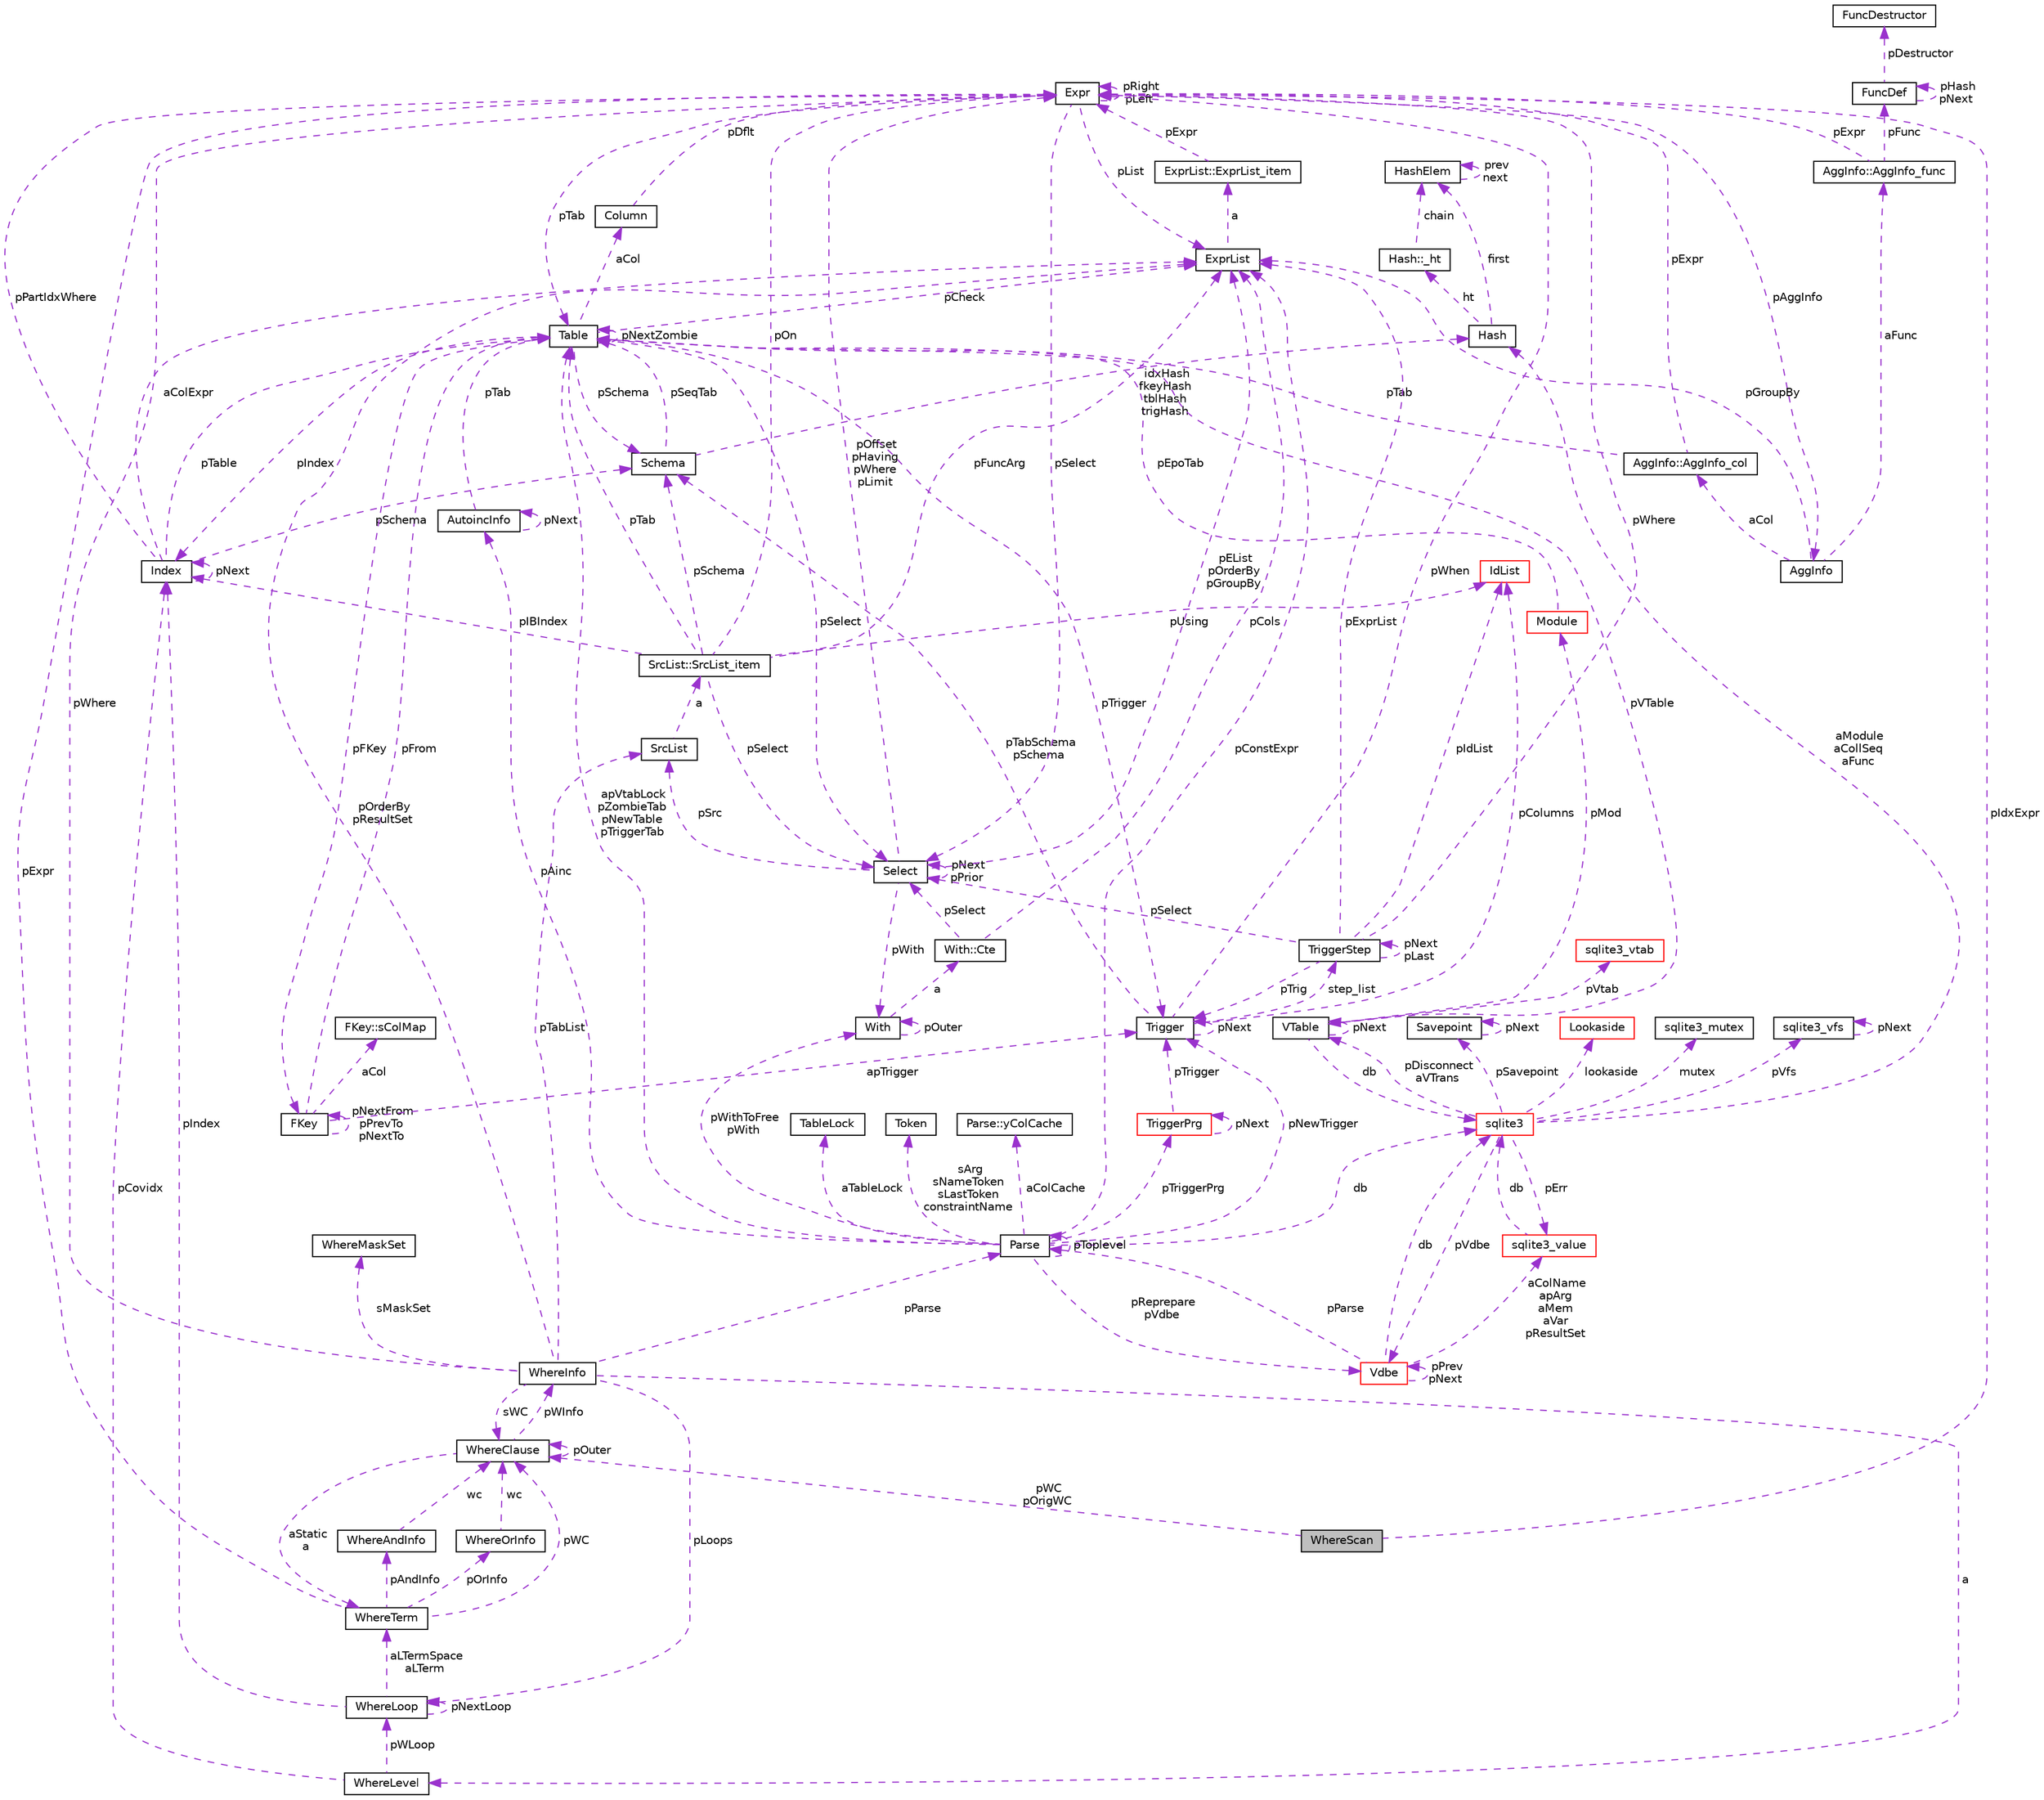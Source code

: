 digraph "WhereScan"
{
  edge [fontname="Helvetica",fontsize="10",labelfontname="Helvetica",labelfontsize="10"];
  node [fontname="Helvetica",fontsize="10",shape=record];
  Node1 [label="WhereScan",height=0.2,width=0.4,color="black", fillcolor="grey75", style="filled", fontcolor="black"];
  Node2 -> Node1 [dir="back",color="darkorchid3",fontsize="10",style="dashed",label=" pIdxExpr" ,fontname="Helvetica"];
  Node2 [label="Expr",height=0.2,width=0.4,color="black", fillcolor="white", style="filled",URL="$structExpr.html"];
  Node3 -> Node2 [dir="back",color="darkorchid3",fontsize="10",style="dashed",label=" pAggInfo" ,fontname="Helvetica"];
  Node3 [label="AggInfo",height=0.2,width=0.4,color="black", fillcolor="white", style="filled",URL="$structAggInfo.html"];
  Node4 -> Node3 [dir="back",color="darkorchid3",fontsize="10",style="dashed",label=" aCol" ,fontname="Helvetica"];
  Node4 [label="AggInfo::AggInfo_col",height=0.2,width=0.4,color="black", fillcolor="white", style="filled",URL="$structAggInfo_1_1AggInfo__col.html"];
  Node2 -> Node4 [dir="back",color="darkorchid3",fontsize="10",style="dashed",label=" pExpr" ,fontname="Helvetica"];
  Node5 -> Node4 [dir="back",color="darkorchid3",fontsize="10",style="dashed",label=" pTab" ,fontname="Helvetica"];
  Node5 [label="Table",height=0.2,width=0.4,color="black", fillcolor="white", style="filled",URL="$structTable.html"];
  Node6 -> Node5 [dir="back",color="darkorchid3",fontsize="10",style="dashed",label=" pSchema" ,fontname="Helvetica"];
  Node6 [label="Schema",height=0.2,width=0.4,color="black", fillcolor="white", style="filled",URL="$structSchema.html"];
  Node5 -> Node6 [dir="back",color="darkorchid3",fontsize="10",style="dashed",label=" pSeqTab" ,fontname="Helvetica"];
  Node7 -> Node6 [dir="back",color="darkorchid3",fontsize="10",style="dashed",label=" idxHash\nfkeyHash\ntblHash\ntrigHash" ,fontname="Helvetica"];
  Node7 [label="Hash",height=0.2,width=0.4,color="black", fillcolor="white", style="filled",URL="$structHash.html"];
  Node8 -> Node7 [dir="back",color="darkorchid3",fontsize="10",style="dashed",label=" ht" ,fontname="Helvetica"];
  Node8 [label="Hash::_ht",height=0.2,width=0.4,color="black", fillcolor="white", style="filled",URL="$structHash_1_1__ht.html"];
  Node9 -> Node8 [dir="back",color="darkorchid3",fontsize="10",style="dashed",label=" chain" ,fontname="Helvetica"];
  Node9 [label="HashElem",height=0.2,width=0.4,color="black", fillcolor="white", style="filled",URL="$structHashElem.html"];
  Node9 -> Node9 [dir="back",color="darkorchid3",fontsize="10",style="dashed",label=" prev\nnext" ,fontname="Helvetica"];
  Node9 -> Node7 [dir="back",color="darkorchid3",fontsize="10",style="dashed",label=" first" ,fontname="Helvetica"];
  Node10 -> Node5 [dir="back",color="darkorchid3",fontsize="10",style="dashed",label=" aCol" ,fontname="Helvetica"];
  Node10 [label="Column",height=0.2,width=0.4,color="black", fillcolor="white", style="filled",URL="$structColumn.html"];
  Node2 -> Node10 [dir="back",color="darkorchid3",fontsize="10",style="dashed",label=" pDflt" ,fontname="Helvetica"];
  Node11 -> Node5 [dir="back",color="darkorchid3",fontsize="10",style="dashed",label=" pFKey" ,fontname="Helvetica"];
  Node11 [label="FKey",height=0.2,width=0.4,color="black", fillcolor="white", style="filled",URL="$structFKey.html"];
  Node12 -> Node11 [dir="back",color="darkorchid3",fontsize="10",style="dashed",label=" aCol" ,fontname="Helvetica"];
  Node12 [label="FKey::sColMap",height=0.2,width=0.4,color="black", fillcolor="white", style="filled",URL="$structFKey_1_1sColMap.html"];
  Node11 -> Node11 [dir="back",color="darkorchid3",fontsize="10",style="dashed",label=" pNextFrom\npPrevTo\npNextTo" ,fontname="Helvetica"];
  Node5 -> Node11 [dir="back",color="darkorchid3",fontsize="10",style="dashed",label=" pFrom" ,fontname="Helvetica"];
  Node13 -> Node11 [dir="back",color="darkorchid3",fontsize="10",style="dashed",label=" apTrigger" ,fontname="Helvetica"];
  Node13 [label="Trigger",height=0.2,width=0.4,color="black", fillcolor="white", style="filled",URL="$structTrigger.html"];
  Node14 -> Node13 [dir="back",color="darkorchid3",fontsize="10",style="dashed",label=" step_list" ,fontname="Helvetica"];
  Node14 [label="TriggerStep",height=0.2,width=0.4,color="black", fillcolor="white", style="filled",URL="$structTriggerStep.html"];
  Node14 -> Node14 [dir="back",color="darkorchid3",fontsize="10",style="dashed",label=" pNext\npLast" ,fontname="Helvetica"];
  Node2 -> Node14 [dir="back",color="darkorchid3",fontsize="10",style="dashed",label=" pWhere" ,fontname="Helvetica"];
  Node15 -> Node14 [dir="back",color="darkorchid3",fontsize="10",style="dashed",label=" pIdList" ,fontname="Helvetica"];
  Node15 [label="IdList",height=0.2,width=0.4,color="red", fillcolor="white", style="filled",URL="$structIdList.html"];
  Node16 -> Node14 [dir="back",color="darkorchid3",fontsize="10",style="dashed",label=" pSelect" ,fontname="Helvetica"];
  Node16 [label="Select",height=0.2,width=0.4,color="black", fillcolor="white", style="filled",URL="$structSelect.html"];
  Node2 -> Node16 [dir="back",color="darkorchid3",fontsize="10",style="dashed",label=" pOffset\npHaving\npWhere\npLimit" ,fontname="Helvetica"];
  Node17 -> Node16 [dir="back",color="darkorchid3",fontsize="10",style="dashed",label=" pWith" ,fontname="Helvetica"];
  Node17 [label="With",height=0.2,width=0.4,color="black", fillcolor="white", style="filled",URL="$structWith.html"];
  Node18 -> Node17 [dir="back",color="darkorchid3",fontsize="10",style="dashed",label=" a" ,fontname="Helvetica"];
  Node18 [label="With::Cte",height=0.2,width=0.4,color="black", fillcolor="white", style="filled",URL="$structWith_1_1Cte.html"];
  Node16 -> Node18 [dir="back",color="darkorchid3",fontsize="10",style="dashed",label=" pSelect" ,fontname="Helvetica"];
  Node19 -> Node18 [dir="back",color="darkorchid3",fontsize="10",style="dashed",label=" pCols" ,fontname="Helvetica"];
  Node19 [label="ExprList",height=0.2,width=0.4,color="black", fillcolor="white", style="filled",URL="$structExprList.html"];
  Node20 -> Node19 [dir="back",color="darkorchid3",fontsize="10",style="dashed",label=" a" ,fontname="Helvetica"];
  Node20 [label="ExprList::ExprList_item",height=0.2,width=0.4,color="black", fillcolor="white", style="filled",URL="$structExprList_1_1ExprList__item.html"];
  Node2 -> Node20 [dir="back",color="darkorchid3",fontsize="10",style="dashed",label=" pExpr" ,fontname="Helvetica"];
  Node17 -> Node17 [dir="back",color="darkorchid3",fontsize="10",style="dashed",label=" pOuter" ,fontname="Helvetica"];
  Node16 -> Node16 [dir="back",color="darkorchid3",fontsize="10",style="dashed",label=" pNext\npPrior" ,fontname="Helvetica"];
  Node21 -> Node16 [dir="back",color="darkorchid3",fontsize="10",style="dashed",label=" pSrc" ,fontname="Helvetica"];
  Node21 [label="SrcList",height=0.2,width=0.4,color="black", fillcolor="white", style="filled",URL="$structSrcList.html"];
  Node22 -> Node21 [dir="back",color="darkorchid3",fontsize="10",style="dashed",label=" a" ,fontname="Helvetica"];
  Node22 [label="SrcList::SrcList_item",height=0.2,width=0.4,color="black", fillcolor="white", style="filled",URL="$structSrcList_1_1SrcList__item.html"];
  Node6 -> Node22 [dir="back",color="darkorchid3",fontsize="10",style="dashed",label=" pSchema" ,fontname="Helvetica"];
  Node2 -> Node22 [dir="back",color="darkorchid3",fontsize="10",style="dashed",label=" pOn" ,fontname="Helvetica"];
  Node15 -> Node22 [dir="back",color="darkorchid3",fontsize="10",style="dashed",label=" pUsing" ,fontname="Helvetica"];
  Node5 -> Node22 [dir="back",color="darkorchid3",fontsize="10",style="dashed",label=" pTab" ,fontname="Helvetica"];
  Node16 -> Node22 [dir="back",color="darkorchid3",fontsize="10",style="dashed",label=" pSelect" ,fontname="Helvetica"];
  Node23 -> Node22 [dir="back",color="darkorchid3",fontsize="10",style="dashed",label=" pIBIndex" ,fontname="Helvetica"];
  Node23 [label="Index",height=0.2,width=0.4,color="black", fillcolor="white", style="filled",URL="$structIndex.html"];
  Node6 -> Node23 [dir="back",color="darkorchid3",fontsize="10",style="dashed",label=" pSchema" ,fontname="Helvetica"];
  Node2 -> Node23 [dir="back",color="darkorchid3",fontsize="10",style="dashed",label=" pPartIdxWhere" ,fontname="Helvetica"];
  Node5 -> Node23 [dir="back",color="darkorchid3",fontsize="10",style="dashed",label=" pTable" ,fontname="Helvetica"];
  Node19 -> Node23 [dir="back",color="darkorchid3",fontsize="10",style="dashed",label=" aColExpr" ,fontname="Helvetica"];
  Node23 -> Node23 [dir="back",color="darkorchid3",fontsize="10",style="dashed",label=" pNext" ,fontname="Helvetica"];
  Node19 -> Node22 [dir="back",color="darkorchid3",fontsize="10",style="dashed",label=" pFuncArg" ,fontname="Helvetica"];
  Node19 -> Node16 [dir="back",color="darkorchid3",fontsize="10",style="dashed",label=" pEList\npOrderBy\npGroupBy" ,fontname="Helvetica"];
  Node13 -> Node14 [dir="back",color="darkorchid3",fontsize="10",style="dashed",label=" pTrig" ,fontname="Helvetica"];
  Node19 -> Node14 [dir="back",color="darkorchid3",fontsize="10",style="dashed",label=" pExprList" ,fontname="Helvetica"];
  Node6 -> Node13 [dir="back",color="darkorchid3",fontsize="10",style="dashed",label=" pTabSchema\npSchema" ,fontname="Helvetica"];
  Node2 -> Node13 [dir="back",color="darkorchid3",fontsize="10",style="dashed",label=" pWhen" ,fontname="Helvetica"];
  Node15 -> Node13 [dir="back",color="darkorchid3",fontsize="10",style="dashed",label=" pColumns" ,fontname="Helvetica"];
  Node13 -> Node13 [dir="back",color="darkorchid3",fontsize="10",style="dashed",label=" pNext" ,fontname="Helvetica"];
  Node24 -> Node5 [dir="back",color="darkorchid3",fontsize="10",style="dashed",label=" pVTable" ,fontname="Helvetica"];
  Node24 [label="VTable",height=0.2,width=0.4,color="black", fillcolor="white", style="filled",URL="$structVTable.html"];
  Node25 -> Node24 [dir="back",color="darkorchid3",fontsize="10",style="dashed",label=" db" ,fontname="Helvetica"];
  Node25 [label="sqlite3",height=0.2,width=0.4,color="red", fillcolor="white", style="filled",URL="$structsqlite3.html"];
  Node26 -> Node25 [dir="back",color="darkorchid3",fontsize="10",style="dashed",label=" pVdbe" ,fontname="Helvetica"];
  Node26 [label="Vdbe",height=0.2,width=0.4,color="red", fillcolor="white", style="filled",URL="$structVdbe.html"];
  Node26 -> Node26 [dir="back",color="darkorchid3",fontsize="10",style="dashed",label=" pPrev\npNext" ,fontname="Helvetica"];
  Node25 -> Node26 [dir="back",color="darkorchid3",fontsize="10",style="dashed",label=" db" ,fontname="Helvetica"];
  Node27 -> Node26 [dir="back",color="darkorchid3",fontsize="10",style="dashed",label=" aColName\napArg\naMem\naVar\npResultSet" ,fontname="Helvetica"];
  Node27 [label="sqlite3_value",height=0.2,width=0.4,color="red", fillcolor="white", style="filled",URL="$structsqlite3__value.html"];
  Node25 -> Node27 [dir="back",color="darkorchid3",fontsize="10",style="dashed",label=" db" ,fontname="Helvetica"];
  Node28 -> Node26 [dir="back",color="darkorchid3",fontsize="10",style="dashed",label=" pParse" ,fontname="Helvetica"];
  Node28 [label="Parse",height=0.2,width=0.4,color="black", fillcolor="white", style="filled",URL="$structParse.html"];
  Node26 -> Node28 [dir="back",color="darkorchid3",fontsize="10",style="dashed",label=" pReprepare\npVdbe" ,fontname="Helvetica"];
  Node25 -> Node28 [dir="back",color="darkorchid3",fontsize="10",style="dashed",label=" db" ,fontname="Helvetica"];
  Node29 -> Node28 [dir="back",color="darkorchid3",fontsize="10",style="dashed",label=" aTableLock" ,fontname="Helvetica"];
  Node29 [label="TableLock",height=0.2,width=0.4,color="black", fillcolor="white", style="filled",URL="$structTableLock.html"];
  Node30 -> Node28 [dir="back",color="darkorchid3",fontsize="10",style="dashed",label=" sArg\nsNameToken\nsLastToken\nconstraintName" ,fontname="Helvetica"];
  Node30 [label="Token",height=0.2,width=0.4,color="black", fillcolor="white", style="filled",URL="$structToken.html"];
  Node17 -> Node28 [dir="back",color="darkorchid3",fontsize="10",style="dashed",label=" pWithToFree\npWith" ,fontname="Helvetica"];
  Node31 -> Node28 [dir="back",color="darkorchid3",fontsize="10",style="dashed",label=" aColCache" ,fontname="Helvetica"];
  Node31 [label="Parse::yColCache",height=0.2,width=0.4,color="black", fillcolor="white", style="filled",URL="$structParse_1_1yColCache.html"];
  Node5 -> Node28 [dir="back",color="darkorchid3",fontsize="10",style="dashed",label=" apVtabLock\npZombieTab\npNewTable\npTriggerTab" ,fontname="Helvetica"];
  Node13 -> Node28 [dir="back",color="darkorchid3",fontsize="10",style="dashed",label=" pNewTrigger" ,fontname="Helvetica"];
  Node32 -> Node28 [dir="back",color="darkorchid3",fontsize="10",style="dashed",label=" pTriggerPrg" ,fontname="Helvetica"];
  Node32 [label="TriggerPrg",height=0.2,width=0.4,color="red", fillcolor="white", style="filled",URL="$structTriggerPrg.html"];
  Node13 -> Node32 [dir="back",color="darkorchid3",fontsize="10",style="dashed",label=" pTrigger" ,fontname="Helvetica"];
  Node32 -> Node32 [dir="back",color="darkorchid3",fontsize="10",style="dashed",label=" pNext" ,fontname="Helvetica"];
  Node33 -> Node28 [dir="back",color="darkorchid3",fontsize="10",style="dashed",label=" pAinc" ,fontname="Helvetica"];
  Node33 [label="AutoincInfo",height=0.2,width=0.4,color="black", fillcolor="white", style="filled",URL="$structAutoincInfo.html"];
  Node5 -> Node33 [dir="back",color="darkorchid3",fontsize="10",style="dashed",label=" pTab" ,fontname="Helvetica"];
  Node33 -> Node33 [dir="back",color="darkorchid3",fontsize="10",style="dashed",label=" pNext" ,fontname="Helvetica"];
  Node19 -> Node28 [dir="back",color="darkorchid3",fontsize="10",style="dashed",label=" pConstExpr" ,fontname="Helvetica"];
  Node28 -> Node28 [dir="back",color="darkorchid3",fontsize="10",style="dashed",label=" pToplevel" ,fontname="Helvetica"];
  Node34 -> Node25 [dir="back",color="darkorchid3",fontsize="10",style="dashed",label=" pSavepoint" ,fontname="Helvetica"];
  Node34 [label="Savepoint",height=0.2,width=0.4,color="black", fillcolor="white", style="filled",URL="$structSavepoint.html"];
  Node34 -> Node34 [dir="back",color="darkorchid3",fontsize="10",style="dashed",label=" pNext" ,fontname="Helvetica"];
  Node35 -> Node25 [dir="back",color="darkorchid3",fontsize="10",style="dashed",label=" lookaside" ,fontname="Helvetica"];
  Node35 [label="Lookaside",height=0.2,width=0.4,color="red", fillcolor="white", style="filled",URL="$structLookaside.html"];
  Node27 -> Node25 [dir="back",color="darkorchid3",fontsize="10",style="dashed",label=" pErr" ,fontname="Helvetica"];
  Node36 -> Node25 [dir="back",color="darkorchid3",fontsize="10",style="dashed",label=" mutex" ,fontname="Helvetica"];
  Node36 [label="sqlite3_mutex",height=0.2,width=0.4,color="black", fillcolor="white", style="filled",URL="$structsqlite3__mutex.html"];
  Node37 -> Node25 [dir="back",color="darkorchid3",fontsize="10",style="dashed",label=" pVfs" ,fontname="Helvetica"];
  Node37 [label="sqlite3_vfs",height=0.2,width=0.4,color="black", fillcolor="white", style="filled",URL="$structsqlite3__vfs.html"];
  Node37 -> Node37 [dir="back",color="darkorchid3",fontsize="10",style="dashed",label=" pNext" ,fontname="Helvetica"];
  Node24 -> Node25 [dir="back",color="darkorchid3",fontsize="10",style="dashed",label=" pDisconnect\naVTrans" ,fontname="Helvetica"];
  Node7 -> Node25 [dir="back",color="darkorchid3",fontsize="10",style="dashed",label=" aModule\naCollSeq\naFunc" ,fontname="Helvetica"];
  Node24 -> Node24 [dir="back",color="darkorchid3",fontsize="10",style="dashed",label=" pNext" ,fontname="Helvetica"];
  Node38 -> Node24 [dir="back",color="darkorchid3",fontsize="10",style="dashed",label=" pMod" ,fontname="Helvetica"];
  Node38 [label="Module",height=0.2,width=0.4,color="red", fillcolor="white", style="filled",URL="$structModule.html"];
  Node5 -> Node38 [dir="back",color="darkorchid3",fontsize="10",style="dashed",label=" pEpoTab" ,fontname="Helvetica"];
  Node39 -> Node24 [dir="back",color="darkorchid3",fontsize="10",style="dashed",label=" pVtab" ,fontname="Helvetica"];
  Node39 [label="sqlite3_vtab",height=0.2,width=0.4,color="red", fillcolor="white", style="filled",URL="$structsqlite3__vtab.html"];
  Node5 -> Node5 [dir="back",color="darkorchid3",fontsize="10",style="dashed",label=" pNextZombie" ,fontname="Helvetica"];
  Node13 -> Node5 [dir="back",color="darkorchid3",fontsize="10",style="dashed",label=" pTrigger" ,fontname="Helvetica"];
  Node16 -> Node5 [dir="back",color="darkorchid3",fontsize="10",style="dashed",label=" pSelect" ,fontname="Helvetica"];
  Node19 -> Node5 [dir="back",color="darkorchid3",fontsize="10",style="dashed",label=" pCheck" ,fontname="Helvetica"];
  Node23 -> Node5 [dir="back",color="darkorchid3",fontsize="10",style="dashed",label=" pIndex" ,fontname="Helvetica"];
  Node40 -> Node3 [dir="back",color="darkorchid3",fontsize="10",style="dashed",label=" aFunc" ,fontname="Helvetica"];
  Node40 [label="AggInfo::AggInfo_func",height=0.2,width=0.4,color="black", fillcolor="white", style="filled",URL="$structAggInfo_1_1AggInfo__func.html"];
  Node2 -> Node40 [dir="back",color="darkorchid3",fontsize="10",style="dashed",label=" pExpr" ,fontname="Helvetica"];
  Node41 -> Node40 [dir="back",color="darkorchid3",fontsize="10",style="dashed",label=" pFunc" ,fontname="Helvetica"];
  Node41 [label="FuncDef",height=0.2,width=0.4,color="black", fillcolor="white", style="filled",URL="$structFuncDef.html"];
  Node42 -> Node41 [dir="back",color="darkorchid3",fontsize="10",style="dashed",label=" pDestructor" ,fontname="Helvetica"];
  Node42 [label="FuncDestructor",height=0.2,width=0.4,color="black", fillcolor="white", style="filled",URL="$structFuncDestructor.html"];
  Node41 -> Node41 [dir="back",color="darkorchid3",fontsize="10",style="dashed",label=" pHash\npNext" ,fontname="Helvetica"];
  Node19 -> Node3 [dir="back",color="darkorchid3",fontsize="10",style="dashed",label=" pGroupBy" ,fontname="Helvetica"];
  Node2 -> Node2 [dir="back",color="darkorchid3",fontsize="10",style="dashed",label=" pRight\npLeft" ,fontname="Helvetica"];
  Node5 -> Node2 [dir="back",color="darkorchid3",fontsize="10",style="dashed",label=" pTab" ,fontname="Helvetica"];
  Node16 -> Node2 [dir="back",color="darkorchid3",fontsize="10",style="dashed",label=" pSelect" ,fontname="Helvetica"];
  Node19 -> Node2 [dir="back",color="darkorchid3",fontsize="10",style="dashed",label=" pList" ,fontname="Helvetica"];
  Node43 -> Node1 [dir="back",color="darkorchid3",fontsize="10",style="dashed",label=" pWC\npOrigWC" ,fontname="Helvetica"];
  Node43 [label="WhereClause",height=0.2,width=0.4,color="black", fillcolor="white", style="filled",URL="$structWhereClause.html"];
  Node44 -> Node43 [dir="back",color="darkorchid3",fontsize="10",style="dashed",label=" aStatic\na" ,fontname="Helvetica"];
  Node44 [label="WhereTerm",height=0.2,width=0.4,color="black", fillcolor="white", style="filled",URL="$structWhereTerm.html"];
  Node45 -> Node44 [dir="back",color="darkorchid3",fontsize="10",style="dashed",label=" pAndInfo" ,fontname="Helvetica"];
  Node45 [label="WhereAndInfo",height=0.2,width=0.4,color="black", fillcolor="white", style="filled",URL="$structWhereAndInfo.html"];
  Node43 -> Node45 [dir="back",color="darkorchid3",fontsize="10",style="dashed",label=" wc" ,fontname="Helvetica"];
  Node46 -> Node44 [dir="back",color="darkorchid3",fontsize="10",style="dashed",label=" pOrInfo" ,fontname="Helvetica"];
  Node46 [label="WhereOrInfo",height=0.2,width=0.4,color="black", fillcolor="white", style="filled",URL="$structWhereOrInfo.html"];
  Node43 -> Node46 [dir="back",color="darkorchid3",fontsize="10",style="dashed",label=" wc" ,fontname="Helvetica"];
  Node2 -> Node44 [dir="back",color="darkorchid3",fontsize="10",style="dashed",label=" pExpr" ,fontname="Helvetica"];
  Node43 -> Node44 [dir="back",color="darkorchid3",fontsize="10",style="dashed",label=" pWC" ,fontname="Helvetica"];
  Node47 -> Node43 [dir="back",color="darkorchid3",fontsize="10",style="dashed",label=" pWInfo" ,fontname="Helvetica"];
  Node47 [label="WhereInfo",height=0.2,width=0.4,color="black", fillcolor="white", style="filled",URL="$structWhereInfo.html"];
  Node2 -> Node47 [dir="back",color="darkorchid3",fontsize="10",style="dashed",label=" pWhere" ,fontname="Helvetica"];
  Node48 -> Node47 [dir="back",color="darkorchid3",fontsize="10",style="dashed",label=" pLoops" ,fontname="Helvetica"];
  Node48 [label="WhereLoop",height=0.2,width=0.4,color="black", fillcolor="white", style="filled",URL="$structWhereLoop.html"];
  Node48 -> Node48 [dir="back",color="darkorchid3",fontsize="10",style="dashed",label=" pNextLoop" ,fontname="Helvetica"];
  Node44 -> Node48 [dir="back",color="darkorchid3",fontsize="10",style="dashed",label=" aLTermSpace\naLTerm" ,fontname="Helvetica"];
  Node23 -> Node48 [dir="back",color="darkorchid3",fontsize="10",style="dashed",label=" pIndex" ,fontname="Helvetica"];
  Node43 -> Node47 [dir="back",color="darkorchid3",fontsize="10",style="dashed",label=" sWC" ,fontname="Helvetica"];
  Node49 -> Node47 [dir="back",color="darkorchid3",fontsize="10",style="dashed",label=" a" ,fontname="Helvetica"];
  Node49 [label="WhereLevel",height=0.2,width=0.4,color="black", fillcolor="white", style="filled",URL="$structWhereLevel.html"];
  Node48 -> Node49 [dir="back",color="darkorchid3",fontsize="10",style="dashed",label=" pWLoop" ,fontname="Helvetica"];
  Node23 -> Node49 [dir="back",color="darkorchid3",fontsize="10",style="dashed",label=" pCovidx" ,fontname="Helvetica"];
  Node50 -> Node47 [dir="back",color="darkorchid3",fontsize="10",style="dashed",label=" sMaskSet" ,fontname="Helvetica"];
  Node50 [label="WhereMaskSet",height=0.2,width=0.4,color="black", fillcolor="white", style="filled",URL="$structWhereMaskSet.html"];
  Node21 -> Node47 [dir="back",color="darkorchid3",fontsize="10",style="dashed",label=" pTabList" ,fontname="Helvetica"];
  Node19 -> Node47 [dir="back",color="darkorchid3",fontsize="10",style="dashed",label=" pOrderBy\npResultSet" ,fontname="Helvetica"];
  Node28 -> Node47 [dir="back",color="darkorchid3",fontsize="10",style="dashed",label=" pParse" ,fontname="Helvetica"];
  Node43 -> Node43 [dir="back",color="darkorchid3",fontsize="10",style="dashed",label=" pOuter" ,fontname="Helvetica"];
}
